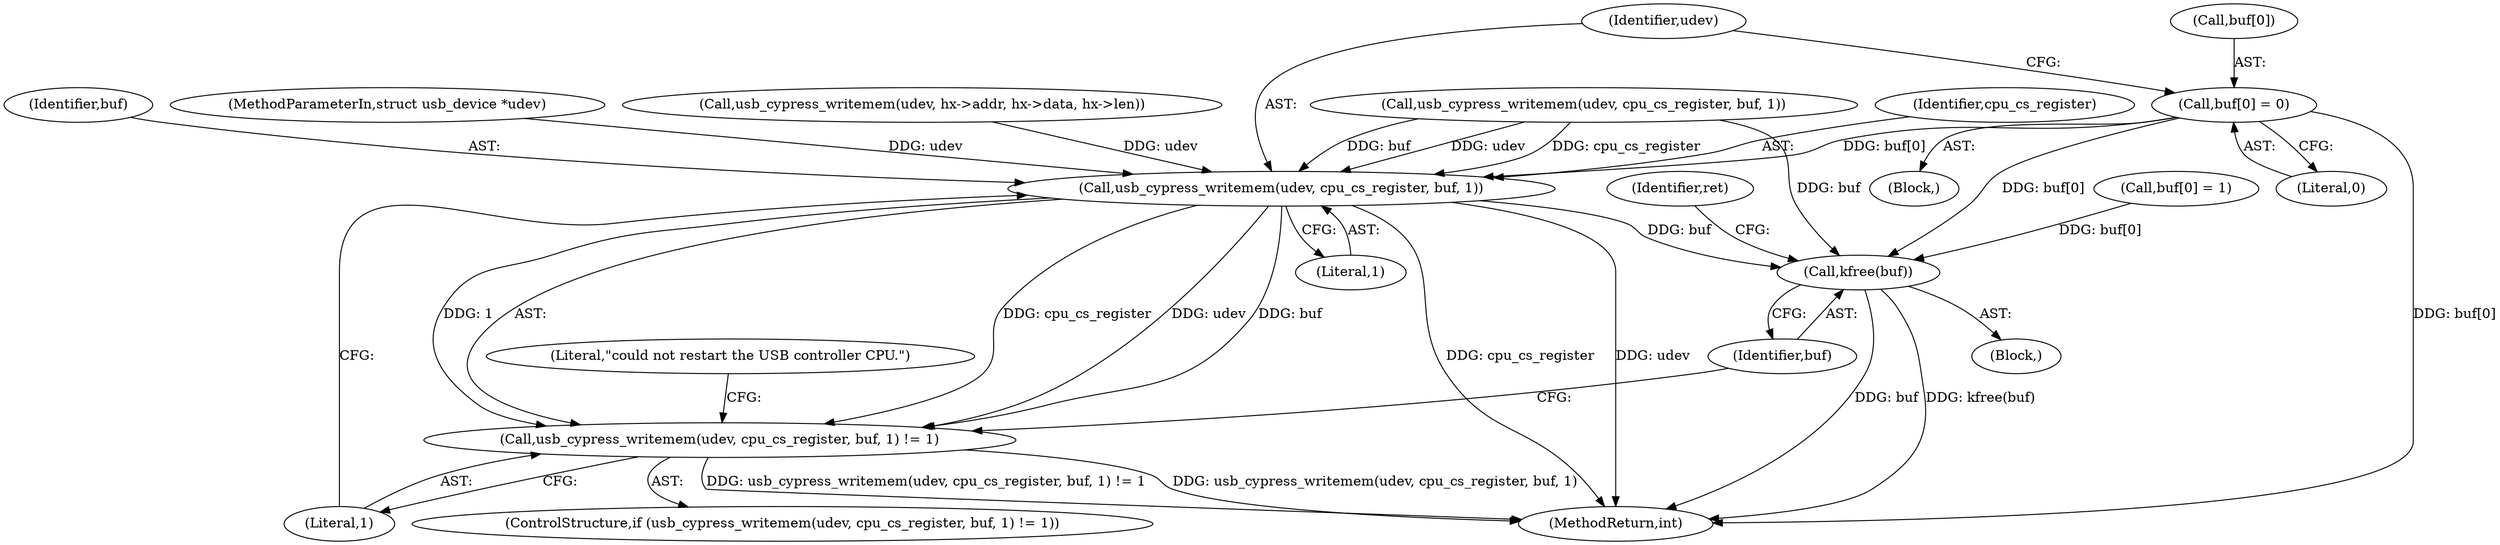 digraph "0_linux_67b0503db9c29b04eadfeede6bebbfe5ddad94ef@array" {
"1000226" [label="(Call,buf[0] = 0)"];
"1000233" [label="(Call,usb_cypress_writemem(udev, cpu_cs_register, buf, 1))"];
"1000232" [label="(Call,usb_cypress_writemem(udev, cpu_cs_register, buf, 1) != 1)"];
"1000251" [label="(Call,kfree(buf))"];
"1000251" [label="(Call,kfree(buf))"];
"1000238" [label="(Literal,1)"];
"1000241" [label="(Literal,\"could not restart the USB controller CPU.\")"];
"1000227" [label="(Call,buf[0])"];
"1000232" [label="(Call,usb_cypress_writemem(udev, cpu_cs_register, buf, 1) != 1)"];
"1000147" [label="(Call,usb_cypress_writemem(udev, cpu_cs_register, buf, 1))"];
"1000106" [label="(Block,)"];
"1000252" [label="(Identifier,buf)"];
"1000255" [label="(MethodReturn,int)"];
"1000225" [label="(Block,)"];
"1000233" [label="(Call,usb_cypress_writemem(udev, cpu_cs_register, buf, 1))"];
"1000235" [label="(Identifier,cpu_cs_register)"];
"1000231" [label="(ControlStructure,if (usb_cypress_writemem(udev, cpu_cs_register, buf, 1) != 1))"];
"1000236" [label="(Identifier,buf)"];
"1000254" [label="(Identifier,ret)"];
"1000237" [label="(Literal,1)"];
"1000140" [label="(Call,buf[0] = 1)"];
"1000234" [label="(Identifier,udev)"];
"1000230" [label="(Literal,0)"];
"1000103" [label="(MethodParameterIn,struct usb_device *udev)"];
"1000226" [label="(Call,buf[0] = 0)"];
"1000179" [label="(Call,usb_cypress_writemem(udev, hx->addr, hx->data, hx->len))"];
"1000226" -> "1000225"  [label="AST: "];
"1000226" -> "1000230"  [label="CFG: "];
"1000227" -> "1000226"  [label="AST: "];
"1000230" -> "1000226"  [label="AST: "];
"1000234" -> "1000226"  [label="CFG: "];
"1000226" -> "1000255"  [label="DDG: buf[0]"];
"1000226" -> "1000233"  [label="DDG: buf[0]"];
"1000226" -> "1000251"  [label="DDG: buf[0]"];
"1000233" -> "1000232"  [label="AST: "];
"1000233" -> "1000237"  [label="CFG: "];
"1000234" -> "1000233"  [label="AST: "];
"1000235" -> "1000233"  [label="AST: "];
"1000236" -> "1000233"  [label="AST: "];
"1000237" -> "1000233"  [label="AST: "];
"1000238" -> "1000233"  [label="CFG: "];
"1000233" -> "1000255"  [label="DDG: cpu_cs_register"];
"1000233" -> "1000255"  [label="DDG: udev"];
"1000233" -> "1000232"  [label="DDG: udev"];
"1000233" -> "1000232"  [label="DDG: cpu_cs_register"];
"1000233" -> "1000232"  [label="DDG: buf"];
"1000233" -> "1000232"  [label="DDG: 1"];
"1000179" -> "1000233"  [label="DDG: udev"];
"1000147" -> "1000233"  [label="DDG: udev"];
"1000147" -> "1000233"  [label="DDG: cpu_cs_register"];
"1000147" -> "1000233"  [label="DDG: buf"];
"1000103" -> "1000233"  [label="DDG: udev"];
"1000233" -> "1000251"  [label="DDG: buf"];
"1000232" -> "1000231"  [label="AST: "];
"1000232" -> "1000238"  [label="CFG: "];
"1000238" -> "1000232"  [label="AST: "];
"1000241" -> "1000232"  [label="CFG: "];
"1000252" -> "1000232"  [label="CFG: "];
"1000232" -> "1000255"  [label="DDG: usb_cypress_writemem(udev, cpu_cs_register, buf, 1)"];
"1000232" -> "1000255"  [label="DDG: usb_cypress_writemem(udev, cpu_cs_register, buf, 1) != 1"];
"1000251" -> "1000106"  [label="AST: "];
"1000251" -> "1000252"  [label="CFG: "];
"1000252" -> "1000251"  [label="AST: "];
"1000254" -> "1000251"  [label="CFG: "];
"1000251" -> "1000255"  [label="DDG: kfree(buf)"];
"1000251" -> "1000255"  [label="DDG: buf"];
"1000140" -> "1000251"  [label="DDG: buf[0]"];
"1000147" -> "1000251"  [label="DDG: buf"];
}
